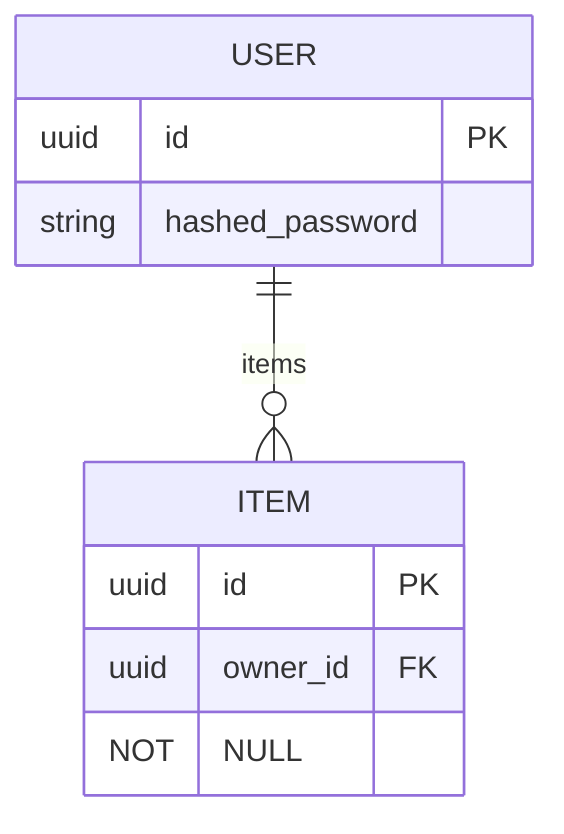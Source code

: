 %% Database ERD Diagram
%% Generated: 2025-10-03T21:44:41.913016
%% Version: Unknown
%% Entities: 2
%% Relationships: 1
%% Status: invalid

%% This diagram is automatically generated from SQLModel definitions

erDiagram

USER {
    uuid id PK
    string hashed_password
}

ITEM {
    uuid id PK
    uuid owner_id FK NOT NULL
}

USER ||--o{ ITEM : items
